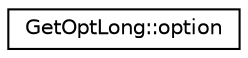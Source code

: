 digraph "Graphical Class Hierarchy"
{
 // INTERACTIVE_SVG=YES
  edge [fontname="Helvetica",fontsize="10",labelfontname="Helvetica",labelfontsize="10"];
  node [fontname="Helvetica",fontsize="10",shape=record];
  rankdir="LR";
  Node1 [label="GetOptLong::option",height=0.2,width=0.4,color="black", fillcolor="white", style="filled",URL="$structGetOptLong_1_1option.html"];
}
